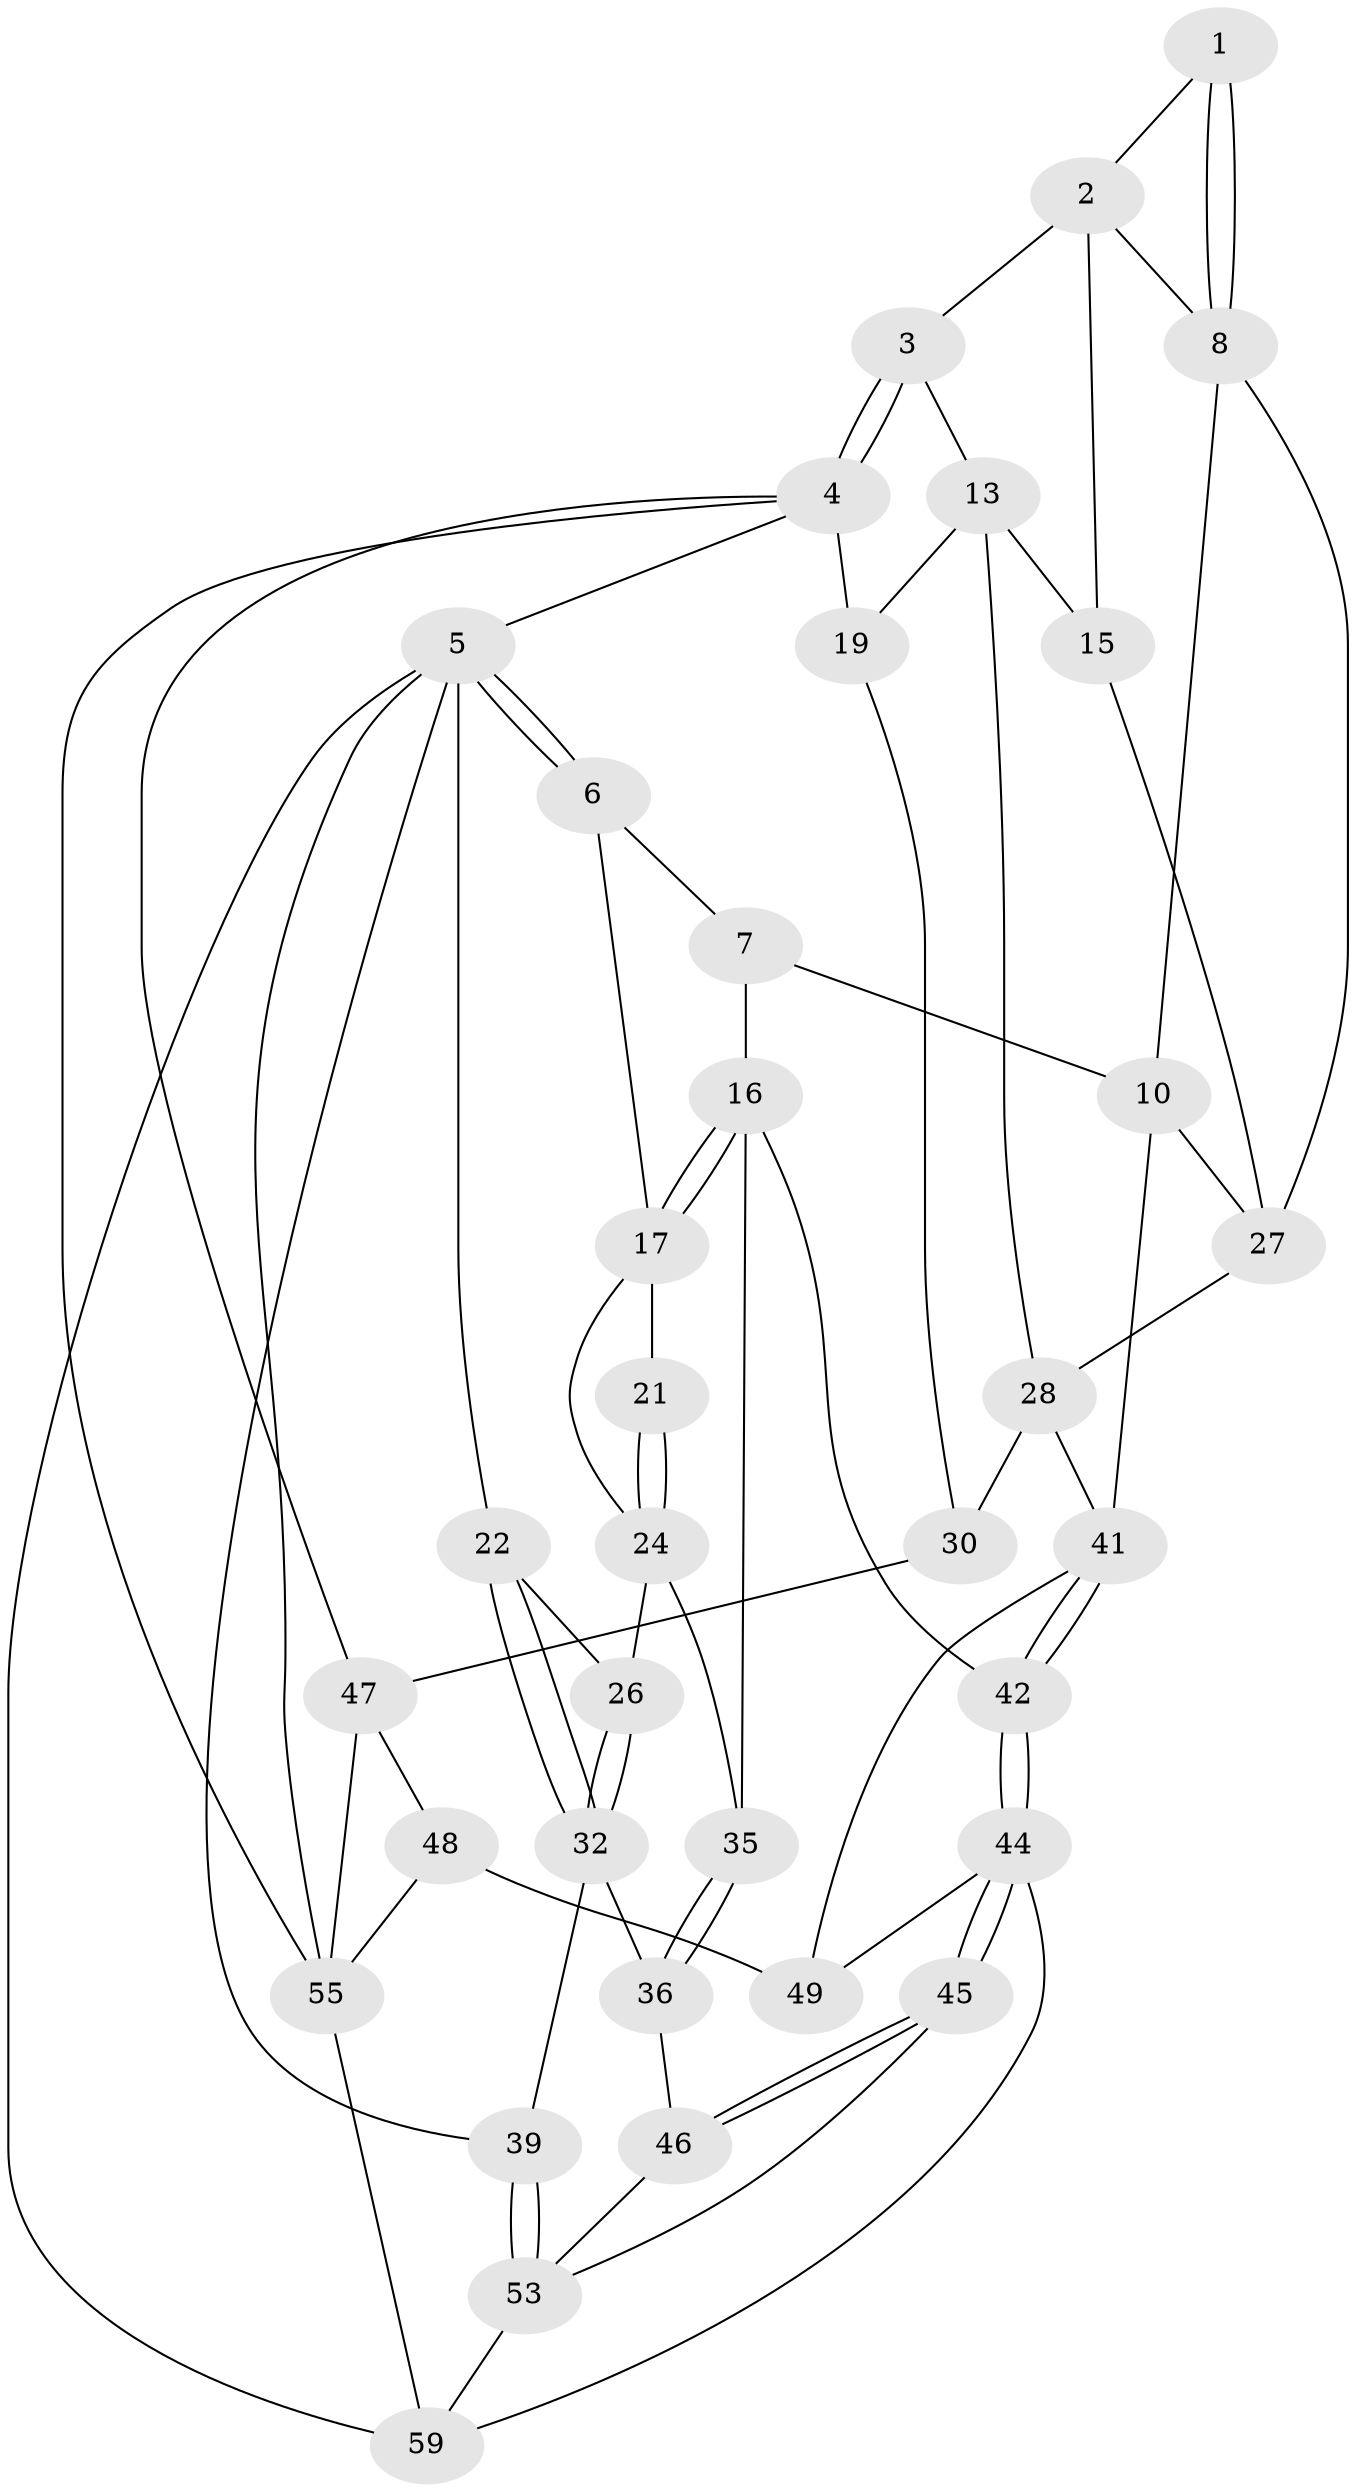 // Generated by graph-tools (version 1.1) at 2025/52/02/27/25 19:52:41]
// undirected, 36 vertices, 77 edges
graph export_dot {
graph [start="1"]
  node [color=gray90,style=filled];
  1 [pos="+0.5712242551750729+0"];
  2 [pos="+0.6910576388155416+0",super="+12"];
  3 [pos="+0.8840203226520461+0"];
  4 [pos="+1+0",super="+51"];
  5 [pos="+0+0",super="+40"];
  6 [pos="+0.33479749223519095+0"];
  7 [pos="+0.5114559750983889+0",super="+11"];
  8 [pos="+0.5448368706686354+0.20027609683412356",super="+9"];
  10 [pos="+0.4981758737187962+0.27486610136719414",super="+33"];
  13 [pos="+0.8627365403749101+0.09287160059192677",super="+14"];
  15 [pos="+0.714872673273981+0.15165875128853878"];
  16 [pos="+0.47589681804074113+0.2707250783909448",super="+34"];
  17 [pos="+0.34726833645319505+0.12104559972661022",super="+18"];
  19 [pos="+1+0.37032317410190074",super="+20"];
  21 [pos="+0.1481737454009351+0.15261434717011538"];
  22 [pos="+0+0",super="+23"];
  24 [pos="+0.20978707666950952+0.2644004450460296",super="+25"];
  26 [pos="+0.08687651332600992+0.23501330437821244"];
  27 [pos="+0.7022253688832114+0.1730101268542605",super="+29"];
  28 [pos="+0.842610062891994+0.34969808528672036",super="+31"];
  30 [pos="+1+0.39115455989790654"];
  32 [pos="+0+0.3395969962138772",super="+38"];
  35 [pos="+0.20798777444041303+0.40644930500686427"];
  36 [pos="+0.20260861064488792+0.4106242971135672",super="+37"];
  39 [pos="+0+0.7719919708075895"];
  41 [pos="+0.5960240659697721+0.4143126943701492",super="+43"];
  42 [pos="+0.45893384513501617+0.6088747848646932"];
  44 [pos="+0.45118083634583556+0.7652394642474774",super="+58"];
  45 [pos="+0.29212175459938383+0.7193982862039897"];
  46 [pos="+0.1981229644671244+0.5504712273866579",super="+50"];
  47 [pos="+0.9348742035543791+0.601005593715284",super="+52"];
  48 [pos="+0.8812701168490973+0.6432294897962197",super="+56"];
  49 [pos="+0.7461357608228449+0.6358077553687538",super="+57"];
  53 [pos="+0.08251997725672171+0.7119550888731553",super="+54"];
  55 [pos="+0.9737152586197946+0.7942415094603039",super="+61"];
  59 [pos="+0+1",super="+60"];
  1 -- 2;
  1 -- 8;
  1 -- 8;
  2 -- 3;
  2 -- 8;
  2 -- 15;
  3 -- 4;
  3 -- 4;
  3 -- 13;
  4 -- 5;
  4 -- 19 [weight=2];
  4 -- 47;
  4 -- 55;
  5 -- 6;
  5 -- 6;
  5 -- 22;
  5 -- 59;
  5 -- 39;
  5 -- 55;
  6 -- 7;
  6 -- 17;
  7 -- 16;
  7 -- 10;
  8 -- 10;
  8 -- 27;
  10 -- 41;
  10 -- 27;
  13 -- 19;
  13 -- 28;
  13 -- 15;
  15 -- 27;
  16 -- 17;
  16 -- 17;
  16 -- 42;
  16 -- 35;
  17 -- 24;
  17 -- 21;
  19 -- 30;
  21 -- 24;
  21 -- 24;
  22 -- 32;
  22 -- 32;
  22 -- 26;
  24 -- 26;
  24 -- 35;
  26 -- 32;
  26 -- 32;
  27 -- 28;
  28 -- 30;
  28 -- 41;
  30 -- 47;
  32 -- 39;
  32 -- 36;
  35 -- 36;
  35 -- 36;
  36 -- 46 [weight=2];
  39 -- 53;
  39 -- 53;
  41 -- 42;
  41 -- 42;
  41 -- 49;
  42 -- 44;
  42 -- 44;
  44 -- 45;
  44 -- 45;
  44 -- 49;
  44 -- 59;
  45 -- 46;
  45 -- 46;
  45 -- 53;
  46 -- 53;
  47 -- 48;
  47 -- 55;
  48 -- 49 [weight=2];
  48 -- 55;
  53 -- 59;
  55 -- 59;
}
